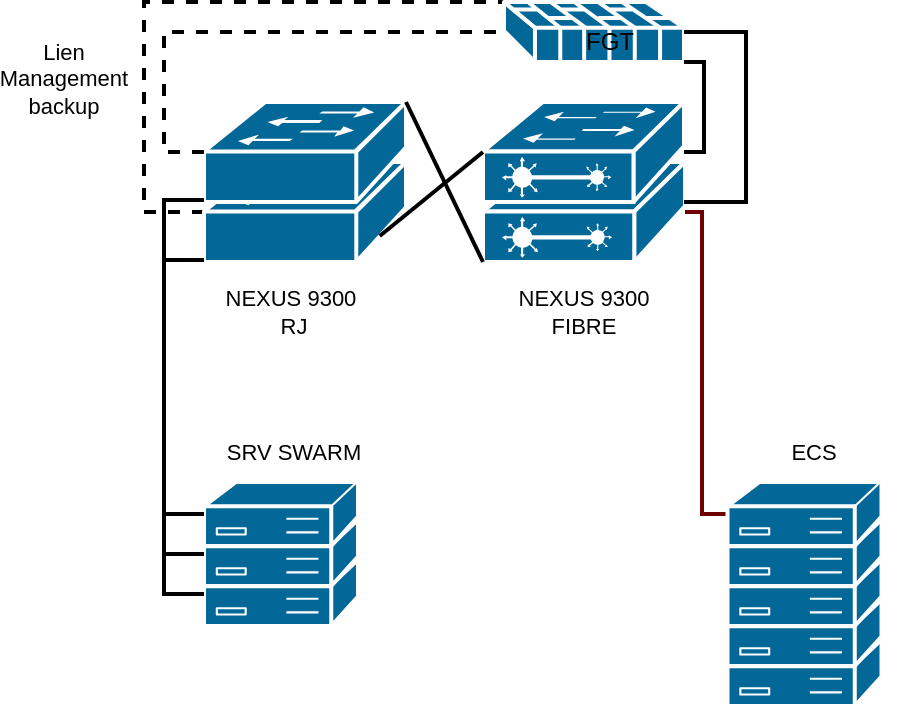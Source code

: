 <mxfile version="28.2.8">
  <diagram name="Page-1" id="IgCo4UZwmXHbuVfaNSs3">
    <mxGraphModel dx="1426" dy="751" grid="1" gridSize="10" guides="1" tooltips="1" connect="1" arrows="1" fold="1" page="1" pageScale="1" pageWidth="827" pageHeight="1169" math="0" shadow="0">
      <root>
        <mxCell id="0" />
        <mxCell id="1" parent="0" />
        <mxCell id="qqB9WZ809ZoDSPGzW8jq-26" value="" style="shape=mxgraph.cisco.controllers_and_modules.3174_(desktop)_cluster_controller;sketch=0;html=1;pointerEvents=1;dashed=0;fillColor=#036897;strokeColor=#ffffff;strokeWidth=2;verticalLabelPosition=bottom;verticalAlign=top;align=center;outlineConnect=0;fontFamily=Helvetica;fontSize=11;fontColor=default;labelBackgroundColor=default;" vertex="1" parent="1">
          <mxGeometry x="471.75" y="570" width="77" height="32" as="geometry" />
        </mxCell>
        <mxCell id="qqB9WZ809ZoDSPGzW8jq-27" value="" style="shape=mxgraph.cisco.controllers_and_modules.3174_(desktop)_cluster_controller;sketch=0;html=1;pointerEvents=1;dashed=0;fillColor=#036897;strokeColor=#ffffff;strokeWidth=2;verticalLabelPosition=bottom;verticalAlign=top;align=center;outlineConnect=0;fontFamily=Helvetica;fontSize=11;fontColor=default;labelBackgroundColor=default;" vertex="1" parent="1">
          <mxGeometry x="471.75" y="550" width="77" height="32" as="geometry" />
        </mxCell>
        <mxCell id="qqB9WZ809ZoDSPGzW8jq-5" style="edgeStyle=orthogonalEdgeStyle;shape=connector;rounded=0;orthogonalLoop=1;jettySize=auto;html=1;exitX=0;exitY=0.5;exitDx=0;exitDy=0;exitPerimeter=0;strokeColor=default;strokeWidth=2;align=center;verticalAlign=middle;fontFamily=Helvetica;fontSize=11;fontColor=default;labelBackgroundColor=default;endArrow=none;endFill=0;entryX=1;entryY=0;entryDx=0;entryDy=0;entryPerimeter=0;dashed=1;" edge="1" parent="1" source="Ye0Dg4Rw3fafRKkHhPYf-3" target="Ye0Dg4Rw3fafRKkHhPYf-1">
          <mxGeometry relative="1" as="geometry">
            <mxPoint x="180" y="250" as="targetPoint" />
            <Array as="points">
              <mxPoint x="180" y="355" />
              <mxPoint x="180" y="250" />
            </Array>
          </mxGeometry>
        </mxCell>
        <mxCell id="Ye0Dg4Rw3fafRKkHhPYf-3" value="" style="shape=mxgraph.cisco.switches.workgroup_switch;sketch=0;html=1;pointerEvents=1;dashed=0;fillColor=#036897;strokeColor=#ffffff;strokeWidth=2;verticalLabelPosition=bottom;verticalAlign=top;align=center;outlineConnect=0;" parent="1" vertex="1">
          <mxGeometry x="210" y="330" width="101" height="50" as="geometry" />
        </mxCell>
        <mxCell id="Ye0Dg4Rw3fafRKkHhPYf-5" value="" style="shape=mxgraph.cisco.switches.workgroup_switch;sketch=0;html=1;pointerEvents=1;dashed=0;fillColor=#036897;strokeColor=#ffffff;strokeWidth=2;verticalLabelPosition=bottom;verticalAlign=top;align=center;outlineConnect=0;" parent="1" vertex="1">
          <mxGeometry x="210" y="300" width="101" height="50" as="geometry" />
        </mxCell>
        <mxCell id="Ye0Dg4Rw3fafRKkHhPYf-1" value="" style="shape=mxgraph.cisco.security.firewall;sketch=0;html=1;pointerEvents=1;dashed=0;fillColor=#036897;strokeColor=#ffffff;strokeWidth=2;verticalLabelPosition=bottom;verticalAlign=top;align=center;outlineConnect=0;direction=north;rotation=0;" parent="1" vertex="1">
          <mxGeometry x="360" y="250" width="90" height="30" as="geometry" />
        </mxCell>
        <mxCell id="Ye0Dg4Rw3fafRKkHhPYf-2" value="FGT" style="text;html=1;whiteSpace=wrap;strokeColor=none;fillColor=none;align=center;verticalAlign=middle;rounded=0;" parent="1" vertex="1">
          <mxGeometry x="383" y="260" width="60" height="20" as="geometry" />
        </mxCell>
        <mxCell id="Ye0Dg4Rw3fafRKkHhPYf-4" value="" style="shape=mxgraph.cisco.switches.layer_2_remote_switch;sketch=0;html=1;pointerEvents=1;dashed=0;fillColor=#036897;strokeColor=#ffffff;strokeWidth=2;verticalLabelPosition=bottom;verticalAlign=top;align=center;outlineConnect=0;" parent="1" vertex="1">
          <mxGeometry x="349.5" y="330" width="101" height="50" as="geometry" />
        </mxCell>
        <mxCell id="Ye0Dg4Rw3fafRKkHhPYf-6" value="" style="shape=mxgraph.cisco.switches.layer_2_remote_switch;sketch=0;html=1;pointerEvents=1;dashed=0;fillColor=#036897;strokeColor=#ffffff;strokeWidth=2;verticalLabelPosition=bottom;verticalAlign=top;align=center;outlineConnect=0;" parent="1" vertex="1">
          <mxGeometry x="349.5" y="300" width="100.5" height="50" as="geometry" />
        </mxCell>
        <mxCell id="Ye0Dg4Rw3fafRKkHhPYf-7" style="edgeStyle=orthogonalEdgeStyle;rounded=0;orthogonalLoop=1;jettySize=auto;html=1;exitX=0;exitY=1;exitDx=0;exitDy=0;exitPerimeter=0;strokeWidth=2;endArrow=none;endFill=0;" parent="1" source="Ye0Dg4Rw3fafRKkHhPYf-1" target="Ye0Dg4Rw3fafRKkHhPYf-6" edge="1">
          <mxGeometry relative="1" as="geometry">
            <Array as="points">
              <mxPoint x="460" y="280" />
              <mxPoint x="460" y="325" />
            </Array>
          </mxGeometry>
        </mxCell>
        <mxCell id="Ye0Dg4Rw3fafRKkHhPYf-8" style="edgeStyle=orthogonalEdgeStyle;rounded=0;orthogonalLoop=1;jettySize=auto;html=1;exitX=0.5;exitY=1;exitDx=0;exitDy=0;exitPerimeter=0;strokeWidth=2;endArrow=none;endFill=0;entryX=1;entryY=1;entryDx=0;entryDy=0;entryPerimeter=0;" parent="1" source="Ye0Dg4Rw3fafRKkHhPYf-1" target="Ye0Dg4Rw3fafRKkHhPYf-6" edge="1">
          <mxGeometry relative="1" as="geometry">
            <mxPoint x="480" y="270" as="sourcePoint" />
            <mxPoint x="481" y="315" as="targetPoint" />
            <Array as="points">
              <mxPoint x="481" y="265" />
              <mxPoint x="481" y="350" />
            </Array>
          </mxGeometry>
        </mxCell>
        <mxCell id="Ye0Dg4Rw3fafRKkHhPYf-11" style="shape=connector;rounded=0;orthogonalLoop=1;jettySize=auto;html=1;exitX=1;exitY=0;exitDx=0;exitDy=0;exitPerimeter=0;entryX=0;entryY=1;entryDx=0;entryDy=0;entryPerimeter=0;strokeColor=default;strokeWidth=2;align=center;verticalAlign=middle;fontFamily=Helvetica;fontSize=11;fontColor=default;labelBackgroundColor=default;endArrow=none;endFill=0;" parent="1" source="Ye0Dg4Rw3fafRKkHhPYf-5" target="Ye0Dg4Rw3fafRKkHhPYf-4" edge="1">
          <mxGeometry relative="1" as="geometry" />
        </mxCell>
        <mxCell id="Ye0Dg4Rw3fafRKkHhPYf-12" style="shape=connector;rounded=0;orthogonalLoop=1;jettySize=auto;html=1;exitX=0.87;exitY=0.74;exitDx=0;exitDy=0;exitPerimeter=0;entryX=0;entryY=0.5;entryDx=0;entryDy=0;entryPerimeter=0;strokeColor=default;strokeWidth=2;align=center;verticalAlign=middle;fontFamily=Helvetica;fontSize=11;fontColor=default;labelBackgroundColor=default;endArrow=none;endFill=0;" parent="1" source="Ye0Dg4Rw3fafRKkHhPYf-3" target="Ye0Dg4Rw3fafRKkHhPYf-6" edge="1">
          <mxGeometry relative="1" as="geometry">
            <mxPoint x="311" y="350" as="sourcePoint" />
            <mxPoint x="352" y="405" as="targetPoint" />
          </mxGeometry>
        </mxCell>
        <mxCell id="qqB9WZ809ZoDSPGzW8jq-1" value="NEXUS 9300 FIBRE" style="text;html=1;whiteSpace=wrap;strokeColor=none;fillColor=none;align=center;verticalAlign=middle;rounded=0;fontFamily=Helvetica;fontSize=11;fontColor=default;labelBackgroundColor=default;" vertex="1" parent="1">
          <mxGeometry x="354.62" y="390" width="90.25" height="30" as="geometry" />
        </mxCell>
        <mxCell id="qqB9WZ809ZoDSPGzW8jq-3" value="&lt;div&gt;NEXUS 9300&amp;nbsp;&lt;/div&gt;&lt;div&gt;RJ&lt;/div&gt;" style="text;html=1;whiteSpace=wrap;strokeColor=none;fillColor=none;align=center;verticalAlign=middle;rounded=0;fontFamily=Helvetica;fontSize=11;fontColor=default;labelBackgroundColor=default;" vertex="1" parent="1">
          <mxGeometry x="210" y="390" width="90.25" height="30" as="geometry" />
        </mxCell>
        <mxCell id="qqB9WZ809ZoDSPGzW8jq-4" style="edgeStyle=orthogonalEdgeStyle;shape=connector;rounded=0;orthogonalLoop=1;jettySize=auto;html=1;exitX=0;exitY=0.5;exitDx=0;exitDy=0;exitPerimeter=0;entryX=0.5;entryY=0;entryDx=0;entryDy=0;entryPerimeter=0;strokeColor=default;strokeWidth=2;align=center;verticalAlign=middle;fontFamily=Helvetica;fontSize=11;fontColor=default;labelBackgroundColor=default;endArrow=none;endFill=0;dashed=1;" edge="1" parent="1" source="Ye0Dg4Rw3fafRKkHhPYf-5" target="Ye0Dg4Rw3fafRKkHhPYf-1">
          <mxGeometry relative="1" as="geometry">
            <Array as="points">
              <mxPoint x="190" y="325" />
              <mxPoint x="190" y="265" />
            </Array>
          </mxGeometry>
        </mxCell>
        <mxCell id="qqB9WZ809ZoDSPGzW8jq-6" value="&lt;div&gt;Lien Management backup&lt;/div&gt;&lt;div&gt;&lt;br&gt;&lt;/div&gt;" style="text;html=1;whiteSpace=wrap;strokeColor=none;fillColor=none;align=center;verticalAlign=middle;rounded=0;fontFamily=Helvetica;fontSize=11;fontColor=default;labelBackgroundColor=default;" vertex="1" parent="1">
          <mxGeometry x="110" y="280" width="60" height="30" as="geometry" />
        </mxCell>
        <mxCell id="qqB9WZ809ZoDSPGzW8jq-9" value="" style="shape=mxgraph.cisco.controllers_and_modules.3174_(desktop)_cluster_controller;sketch=0;html=1;pointerEvents=1;dashed=0;fillColor=#036897;strokeColor=#ffffff;strokeWidth=2;verticalLabelPosition=bottom;verticalAlign=top;align=center;outlineConnect=0;fontFamily=Helvetica;fontSize=11;fontColor=default;labelBackgroundColor=default;" vertex="1" parent="1">
          <mxGeometry x="210" y="530" width="77" height="32" as="geometry" />
        </mxCell>
        <mxCell id="qqB9WZ809ZoDSPGzW8jq-10" value="" style="shape=mxgraph.cisco.controllers_and_modules.3174_(desktop)_cluster_controller;sketch=0;html=1;pointerEvents=1;dashed=0;fillColor=#036897;strokeColor=#ffffff;strokeWidth=2;verticalLabelPosition=bottom;verticalAlign=top;align=center;outlineConnect=0;fontFamily=Helvetica;fontSize=11;fontColor=default;labelBackgroundColor=default;" vertex="1" parent="1">
          <mxGeometry x="210" y="510" width="77" height="32" as="geometry" />
        </mxCell>
        <mxCell id="qqB9WZ809ZoDSPGzW8jq-11" value="" style="shape=mxgraph.cisco.controllers_and_modules.3174_(desktop)_cluster_controller;sketch=0;html=1;pointerEvents=1;dashed=0;fillColor=#036897;strokeColor=#ffffff;strokeWidth=2;verticalLabelPosition=bottom;verticalAlign=top;align=center;outlineConnect=0;fontFamily=Helvetica;fontSize=11;fontColor=default;labelBackgroundColor=default;" vertex="1" parent="1">
          <mxGeometry x="210" y="490" width="77" height="32" as="geometry" />
        </mxCell>
        <mxCell id="qqB9WZ809ZoDSPGzW8jq-13" style="edgeStyle=orthogonalEdgeStyle;shape=connector;rounded=0;orthogonalLoop=1;jettySize=auto;html=1;exitX=0;exitY=0.5;exitDx=0;exitDy=0;exitPerimeter=0;entryX=0;entryY=0.98;entryDx=0;entryDy=0;entryPerimeter=0;strokeColor=default;strokeWidth=2;align=center;verticalAlign=middle;fontFamily=Helvetica;fontSize=11;fontColor=default;labelBackgroundColor=default;endArrow=none;endFill=0;" edge="1" parent="1" source="qqB9WZ809ZoDSPGzW8jq-11" target="Ye0Dg4Rw3fafRKkHhPYf-3">
          <mxGeometry relative="1" as="geometry">
            <Array as="points">
              <mxPoint x="190" y="506" />
              <mxPoint x="190" y="379" />
            </Array>
          </mxGeometry>
        </mxCell>
        <mxCell id="qqB9WZ809ZoDSPGzW8jq-14" style="edgeStyle=orthogonalEdgeStyle;shape=connector;rounded=0;orthogonalLoop=1;jettySize=auto;html=1;exitX=0;exitY=0.5;exitDx=0;exitDy=0;exitPerimeter=0;entryX=0;entryY=0.98;entryDx=0;entryDy=0;entryPerimeter=0;strokeColor=default;strokeWidth=2;align=center;verticalAlign=middle;fontFamily=Helvetica;fontSize=11;fontColor=default;labelBackgroundColor=default;endArrow=none;endFill=0;" edge="1" parent="1" source="qqB9WZ809ZoDSPGzW8jq-10" target="Ye0Dg4Rw3fafRKkHhPYf-3">
          <mxGeometry relative="1" as="geometry">
            <Array as="points">
              <mxPoint x="190" y="526" />
              <mxPoint x="190" y="379" />
            </Array>
          </mxGeometry>
        </mxCell>
        <mxCell id="qqB9WZ809ZoDSPGzW8jq-15" style="edgeStyle=orthogonalEdgeStyle;shape=connector;rounded=0;orthogonalLoop=1;jettySize=auto;html=1;exitX=0;exitY=0.98;exitDx=0;exitDy=0;exitPerimeter=0;entryX=0;entryY=0.5;entryDx=0;entryDy=0;entryPerimeter=0;strokeColor=default;strokeWidth=2;align=center;verticalAlign=middle;fontFamily=Helvetica;fontSize=11;fontColor=default;labelBackgroundColor=default;endArrow=none;endFill=0;" edge="1" parent="1" source="Ye0Dg4Rw3fafRKkHhPYf-3" target="qqB9WZ809ZoDSPGzW8jq-9">
          <mxGeometry relative="1" as="geometry">
            <mxPoint x="220" y="677" as="sourcePoint" />
            <mxPoint x="220" y="530" as="targetPoint" />
            <Array as="points">
              <mxPoint x="190" y="379" />
              <mxPoint x="190" y="546" />
            </Array>
          </mxGeometry>
        </mxCell>
        <mxCell id="qqB9WZ809ZoDSPGzW8jq-16" style="edgeStyle=orthogonalEdgeStyle;shape=connector;rounded=0;orthogonalLoop=1;jettySize=auto;html=1;exitX=0;exitY=0.5;exitDx=0;exitDy=0;exitPerimeter=0;entryX=0;entryY=0.98;entryDx=0;entryDy=0;entryPerimeter=0;strokeColor=default;strokeWidth=2;align=center;verticalAlign=middle;fontFamily=Helvetica;fontSize=11;fontColor=default;labelBackgroundColor=default;endArrow=none;endFill=0;" edge="1" parent="1" source="qqB9WZ809ZoDSPGzW8jq-9" target="Ye0Dg4Rw3fafRKkHhPYf-5">
          <mxGeometry relative="1" as="geometry">
            <Array as="points">
              <mxPoint x="190" y="546" />
              <mxPoint x="190" y="349" />
            </Array>
          </mxGeometry>
        </mxCell>
        <mxCell id="qqB9WZ809ZoDSPGzW8jq-17" value="&lt;div&gt;SRV SWARM&lt;/div&gt;" style="text;html=1;whiteSpace=wrap;strokeColor=none;fillColor=none;align=center;verticalAlign=middle;rounded=0;fontFamily=Helvetica;fontSize=11;fontColor=default;labelBackgroundColor=default;" vertex="1" parent="1">
          <mxGeometry x="210" y="460" width="90.25" height="30" as="geometry" />
        </mxCell>
        <mxCell id="qqB9WZ809ZoDSPGzW8jq-20" value="" style="shape=mxgraph.cisco.controllers_and_modules.3174_(desktop)_cluster_controller;sketch=0;html=1;pointerEvents=1;dashed=0;fillColor=#036897;strokeColor=#ffffff;strokeWidth=2;verticalLabelPosition=bottom;verticalAlign=top;align=center;outlineConnect=0;fontFamily=Helvetica;fontSize=11;fontColor=default;labelBackgroundColor=default;" vertex="1" parent="1">
          <mxGeometry x="471.75" y="530" width="77" height="32" as="geometry" />
        </mxCell>
        <mxCell id="qqB9WZ809ZoDSPGzW8jq-21" value="" style="shape=mxgraph.cisco.controllers_and_modules.3174_(desktop)_cluster_controller;sketch=0;html=1;pointerEvents=1;dashed=0;fillColor=#036897;strokeColor=#ffffff;strokeWidth=2;verticalLabelPosition=bottom;verticalAlign=top;align=center;outlineConnect=0;fontFamily=Helvetica;fontSize=11;fontColor=default;labelBackgroundColor=default;" vertex="1" parent="1">
          <mxGeometry x="471.75" y="510" width="77" height="32" as="geometry" />
        </mxCell>
        <mxCell id="qqB9WZ809ZoDSPGzW8jq-29" style="edgeStyle=orthogonalEdgeStyle;shape=connector;rounded=0;orthogonalLoop=1;jettySize=auto;html=1;exitX=1;exitY=0.5;exitDx=0;exitDy=0;exitPerimeter=0;strokeWidth=2;align=center;verticalAlign=middle;fontFamily=Helvetica;fontSize=11;fontColor=default;labelBackgroundColor=default;endArrow=none;endFill=0;fillColor=#a20025;strokeColor=#6F0000;" edge="1" parent="1" source="qqB9WZ809ZoDSPGzW8jq-22" target="Ye0Dg4Rw3fafRKkHhPYf-4">
          <mxGeometry relative="1" as="geometry">
            <Array as="points">
              <mxPoint x="459" y="506" />
              <mxPoint x="459" y="355" />
            </Array>
          </mxGeometry>
        </mxCell>
        <mxCell id="qqB9WZ809ZoDSPGzW8jq-22" value="" style="shape=mxgraph.cisco.controllers_and_modules.3174_(desktop)_cluster_controller;sketch=0;html=1;pointerEvents=1;dashed=0;fillColor=#036897;strokeColor=#ffffff;strokeWidth=2;verticalLabelPosition=bottom;verticalAlign=top;align=center;outlineConnect=0;fontFamily=Helvetica;fontSize=11;fontColor=default;labelBackgroundColor=default;" vertex="1" parent="1">
          <mxGeometry x="471.75" y="490" width="77" height="32" as="geometry" />
        </mxCell>
        <mxCell id="qqB9WZ809ZoDSPGzW8jq-28" value="ECS" style="text;html=1;whiteSpace=wrap;strokeColor=none;fillColor=none;align=center;verticalAlign=middle;rounded=0;fontFamily=Helvetica;fontSize=11;fontColor=default;labelBackgroundColor=default;" vertex="1" parent="1">
          <mxGeometry x="470" y="460" width="90.25" height="30" as="geometry" />
        </mxCell>
      </root>
    </mxGraphModel>
  </diagram>
</mxfile>

